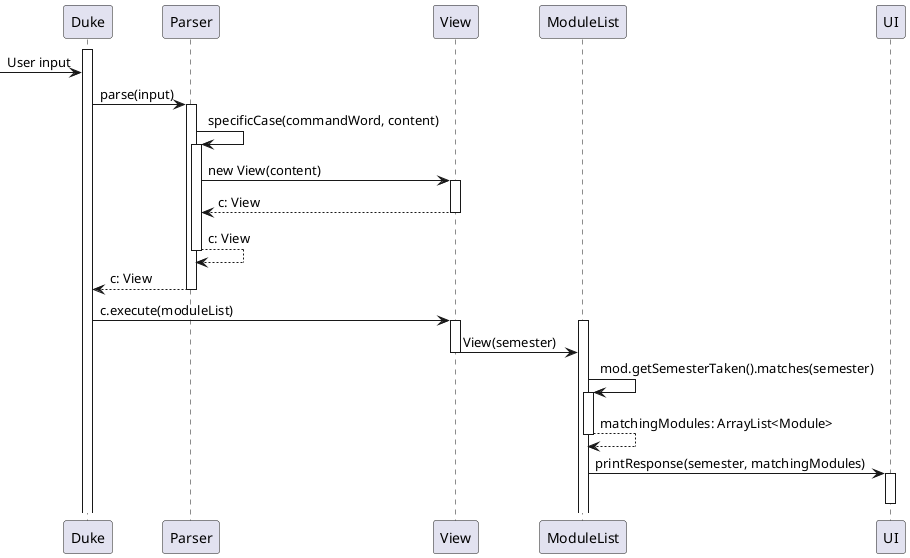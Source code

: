 'https://plantuml.com/sequence-diagram

@startuml
activate Duke
[-> Duke: User input
Duke -> Parser: parse(input)
activate Parser
Parser -> Parser: specificCase(commandWord, content)
activate Parser
Parser -> View: new View(content)
activate View
return c: View
return c: View
return c: View
deactivate Parser
Duke -> View: c.execute(moduleList)
activate View
activate ModuleList
View -> ModuleList: View(semester)
deactivate View
ModuleList -> ModuleList: mod.getSemesterTaken().matches(semester)
activate ModuleList
return matchingModules: ArrayList<Module>
ModuleList -> UI: printResponse(semester, matchingModules)
activate UI
deactivate UI

@enduml